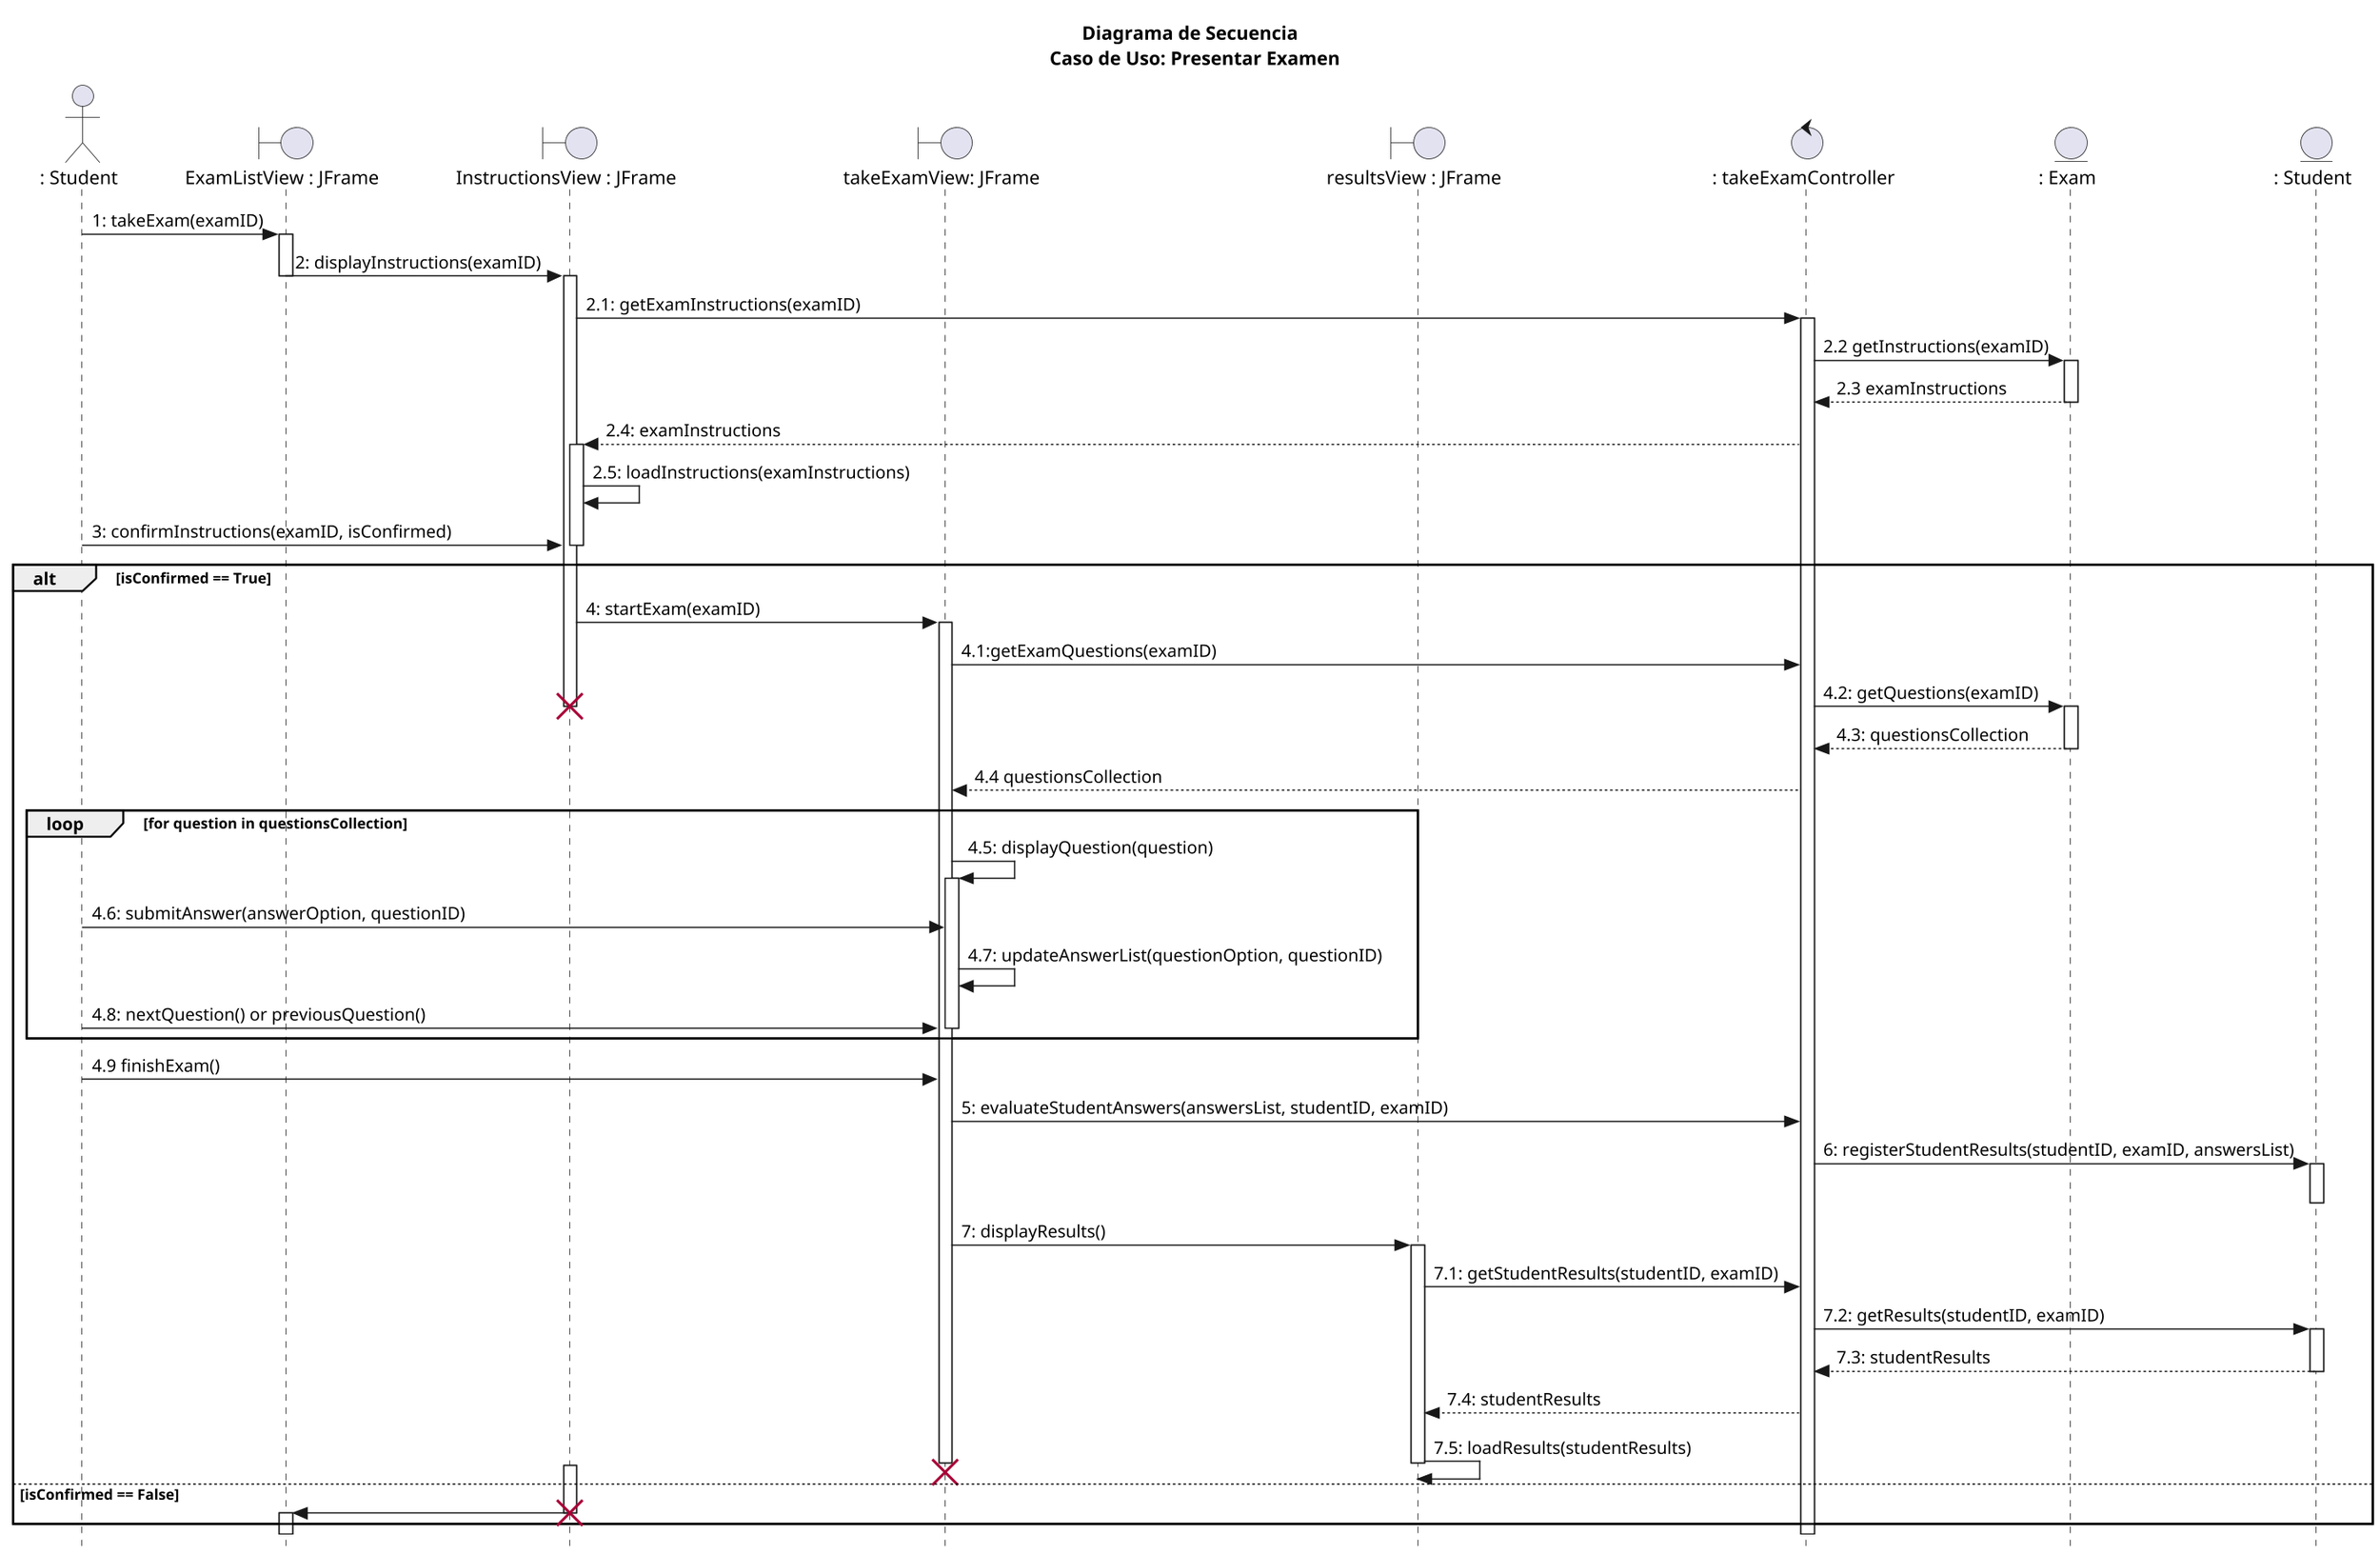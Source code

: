 @startuml "Sequence Diagram"

skinparam dpi 150
skinparam style strictuml
title "Diagrama de Secuencia \n Caso de Uso: Presentar Examen"


actor ": Student" as S 
boundary "ExamListView : JFrame" as ELV
boundary "InstructionsView : JFrame" as IV 
boundary "takeExamView: JFrame" as TEV
boundary "resultsView : JFrame" as RV
control ": takeExamController" as TEC  
entity ": Exam" as E
entity ": Student" as Student 


S -> ELV : 1: takeExam(examID)
activate ELV
ELV -> IV : 2: displayInstructions(examID)
deactivate ELV
activate IV

IV -> TEC : 2.1: getExamInstructions(examID)
activate TEC 
TEC -> E : 2.2 getInstructions(examID)
activate E 

E --> TEC : 2.3 examInstructions
deactivate E

TEC --> IV : 2.4: examInstructions
activate IV
IV -> IV : 2.5: loadInstructions(examInstructions)


S -> IV : 3: confirmInstructions(examID, isConfirmed) 
deactivate IV 

alt isConfirmed == True
    
IV -> TEV: 4: startExam(examID)
activate TEV 
TEV -> TEC: 4.1:getExamQuestions(examID)
TEC -> E : 4.2: getQuestions(examID)
destroy IV
activate E
E --> TEC : 4.3: questionsCollection
deactivate E
TEC --> TEV : 4.4 questionsCollection
loop for question in questionsCollection
    
TEV -> TEV : 4.5: displayQuestion(question)

activate TEV
S -> TEV : 4.6: submitAnswer(answerOption, questionID)
TEV -> TEV : 4.7: updateAnswerList(questionOption, questionID)
S -> TEV : 4.8: nextQuestion() or previousQuestion()
deactivate TEV
    
end

    S -> TEV : 4.9 finishExam()
    TEV -> TEC : 5: evaluateStudentAnswers(answersList, studentID, examID)
    TEC -> Student : 6: registerStudentResults(studentID, examID, answersList)
    activate Student
    deactivate Student
    TEV -> RV : 7: displayResults()
    activate RV 
    RV -> TEC : 7.1: getStudentResults(studentID, examID)
    TEC -> Student : 7.2: getResults(studentID, examID)
    activate Student
    Student --> TEC : 7.3: studentResults
    deactivate Student
    TEC --> RV : 7.4: studentResults
    RV -> RV: 7.5: loadResults(studentResults)
    
    destroy TEV
deactivate RV 

else isConfirmed == False
activate IV 
IV -> ELV
destroy IV
activate ELV

deactivate ELV 


end 

@enduml

